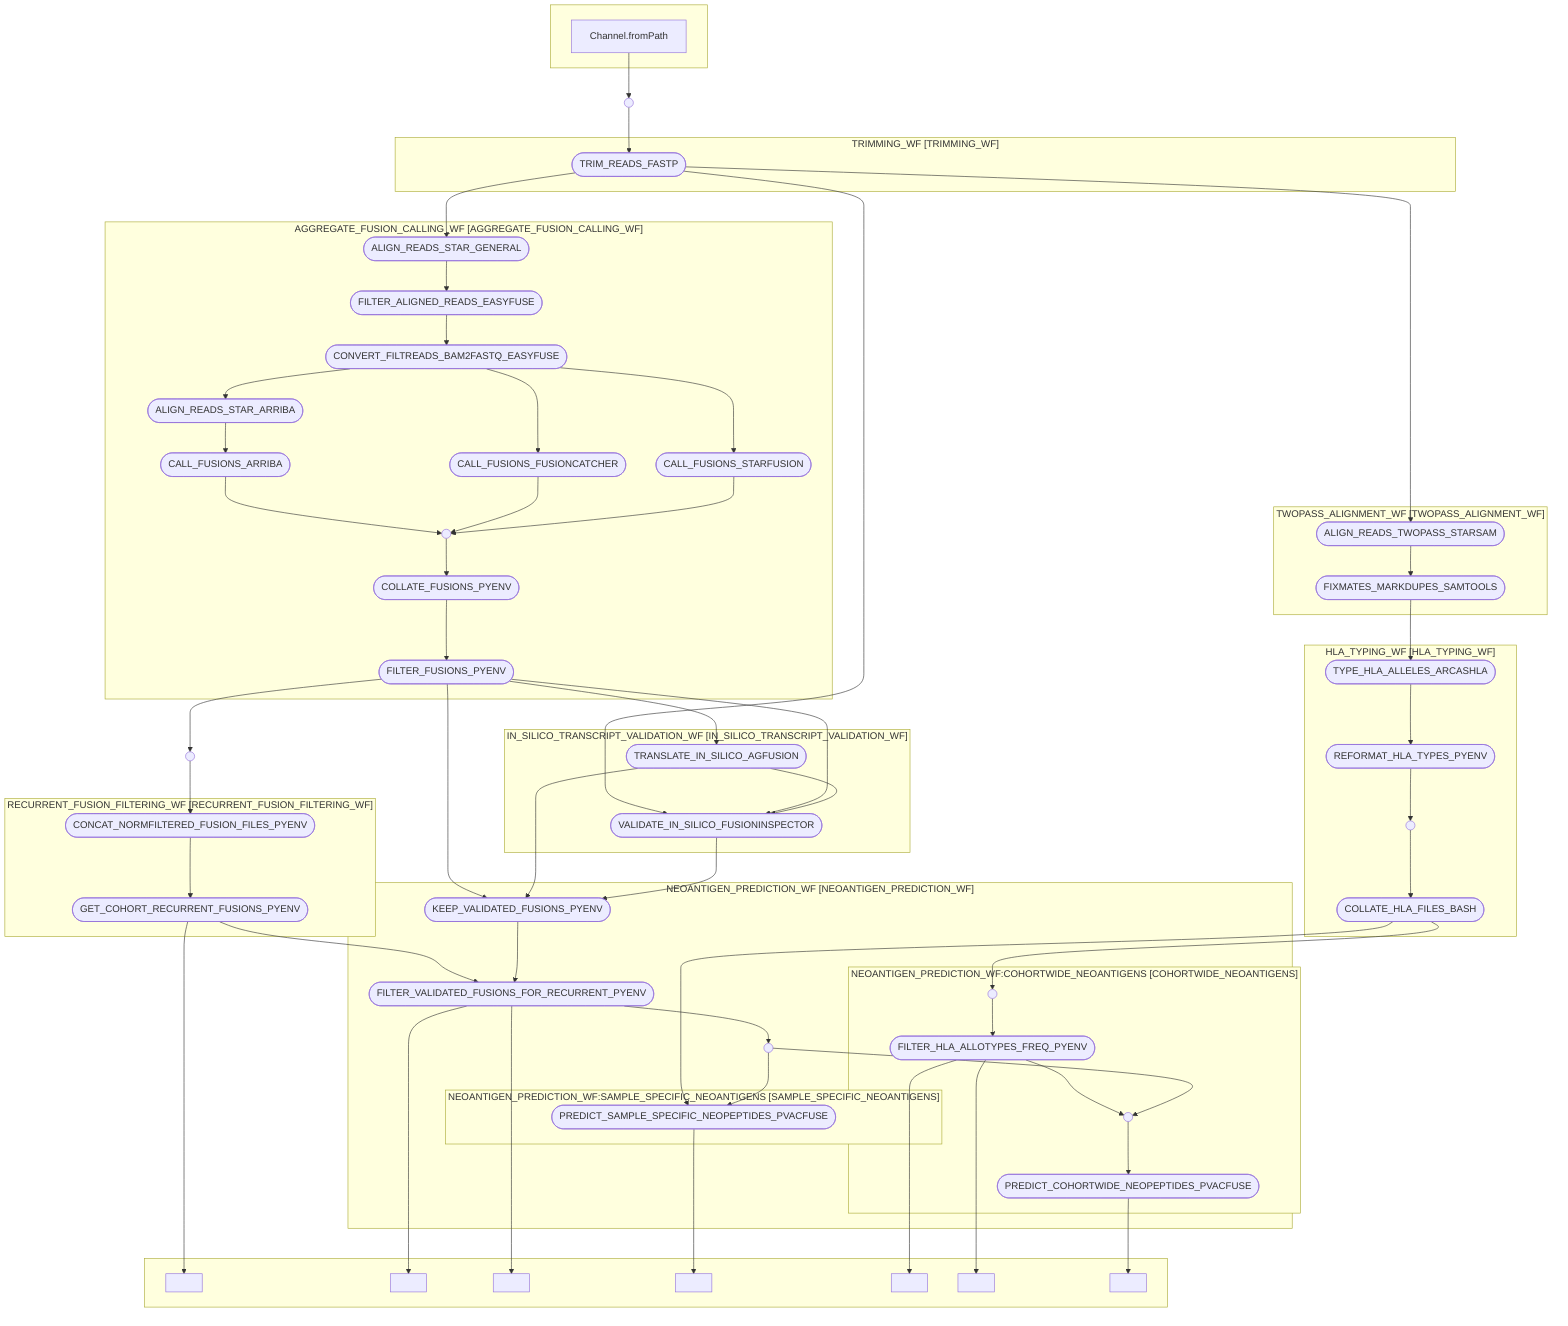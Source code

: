 flowchart TB
    subgraph " "
    v4["Channel.fromPath"]
    end
    subgraph "TRIMMING_WF [TRIMMING_WF]"
    v15(["TRIM_READS_FASTP"])
    end
    subgraph "TWOPASS_ALIGNMENT_WF [TWOPASS_ALIGNMENT_WF]"
    v16(["ALIGN_READS_TWOPASS_STARSAM"])
    v17(["FIXMATES_MARKDUPES_SAMTOOLS"])
    end
    subgraph "HLA_TYPING_WF [HLA_TYPING_WF]"
    v18(["TYPE_HLA_ALLELES_ARCASHLA"])
    v19(["REFORMAT_HLA_TYPES_PYENV"])
    v21(["COLLATE_HLA_FILES_BASH"])
    v20(( ))
    end
    subgraph "AGGREGATE_FUSION_CALLING_WF [AGGREGATE_FUSION_CALLING_WF]"
    v22(["ALIGN_READS_STAR_GENERAL"])
    v23(["FILTER_ALIGNED_READS_EASYFUSE"])
    v24(["CONVERT_FILTREADS_BAM2FASTQ_EASYFUSE"])
    v25(["ALIGN_READS_STAR_ARRIBA"])
    v26(["CALL_FUSIONS_ARRIBA"])
    v27(["CALL_FUSIONS_FUSIONCATCHER"])
    v28(["CALL_FUSIONS_STARFUSION"])
    v31(["COLLATE_FUSIONS_PYENV"])
    v32(["FILTER_FUSIONS_PYENV"])
    v29(( ))
    end
    subgraph "IN_SILICO_TRANSCRIPT_VALIDATION_WF [IN_SILICO_TRANSCRIPT_VALIDATION_WF]"
    v33(["TRANSLATE_IN_SILICO_AGFUSION"])
    v34(["VALIDATE_IN_SILICO_FUSIONINSPECTOR"])
    end
    subgraph "RECURRENT_FUSION_FILTERING_WF [RECURRENT_FUSION_FILTERING_WF]"
    v36(["CONCAT_NORMFILTERED_FUSION_FILES_PYENV"])
    v37(["GET_COHORT_RECURRENT_FUSIONS_PYENV"])
    end
    subgraph " "
    v38[" "]
    v41[" "]
    v42[" "]
    v45[" "]
    v48[" "]
    v49[" "]
    v55[" "]
    end
    subgraph "NEOANTIGEN_PREDICTION_WF [NEOANTIGEN_PREDICTION_WF]"
    v39(["KEEP_VALIDATED_FUSIONS_PYENV"])
    v40(["FILTER_VALIDATED_FUSIONS_FOR_RECURRENT_PYENV"])
    subgraph "NEOANTIGEN_PREDICTION_WF:SAMPLE_SPECIFIC_NEOANTIGENS [SAMPLE_SPECIFIC_NEOANTIGENS]"
    v44(["PREDICT_SAMPLE_SPECIFIC_NEOPEPTIDES_PVACFUSE"])
    end
    subgraph "NEOANTIGEN_PREDICTION_WF:COHORTWIDE_NEOANTIGENS [COHORTWIDE_NEOANTIGENS]"
    v47(["FILTER_HLA_ALLOTYPES_FREQ_PYENV"])
    v54(["PREDICT_COHORTWIDE_NEOPEPTIDES_PVACFUSE"])
    v46(( ))
    v50(( ))
    end
    v43(( ))
    end
    v5(( ))
    v35(( ))
    v4 --> v5
    v5 --> v15
    v15 --> v16
    v15 --> v22
    v15 --> v34
    v16 --> v17
    v17 --> v18
    v18 --> v19
    v19 --> v20
    v20 --> v21
    v21 --> v44
    v21 --> v46
    v22 --> v23
    v23 --> v24
    v24 --> v25
    v24 --> v27
    v24 --> v28
    v25 --> v26
    v26 --> v29
    v27 --> v29
    v28 --> v29
    v29 --> v31
    v31 --> v32
    v32 --> v33
    v32 --> v34
    v32 --> v39
    v32 --> v35
    v33 --> v34
    v33 --> v39
    v34 --> v39
    v35 --> v36
    v36 --> v37
    v37 --> v40
    v37 --> v38
    v39 --> v40
    v40 --> v42
    v40 --> v41
    v40 --> v43
    v43 --> v44
    v44 --> v45
    v46 --> v47
    v47 --> v49
    v47 --> v48
    v47 --> v50
    v50 --> v54
    v54 --> v55
    v43 --> v50